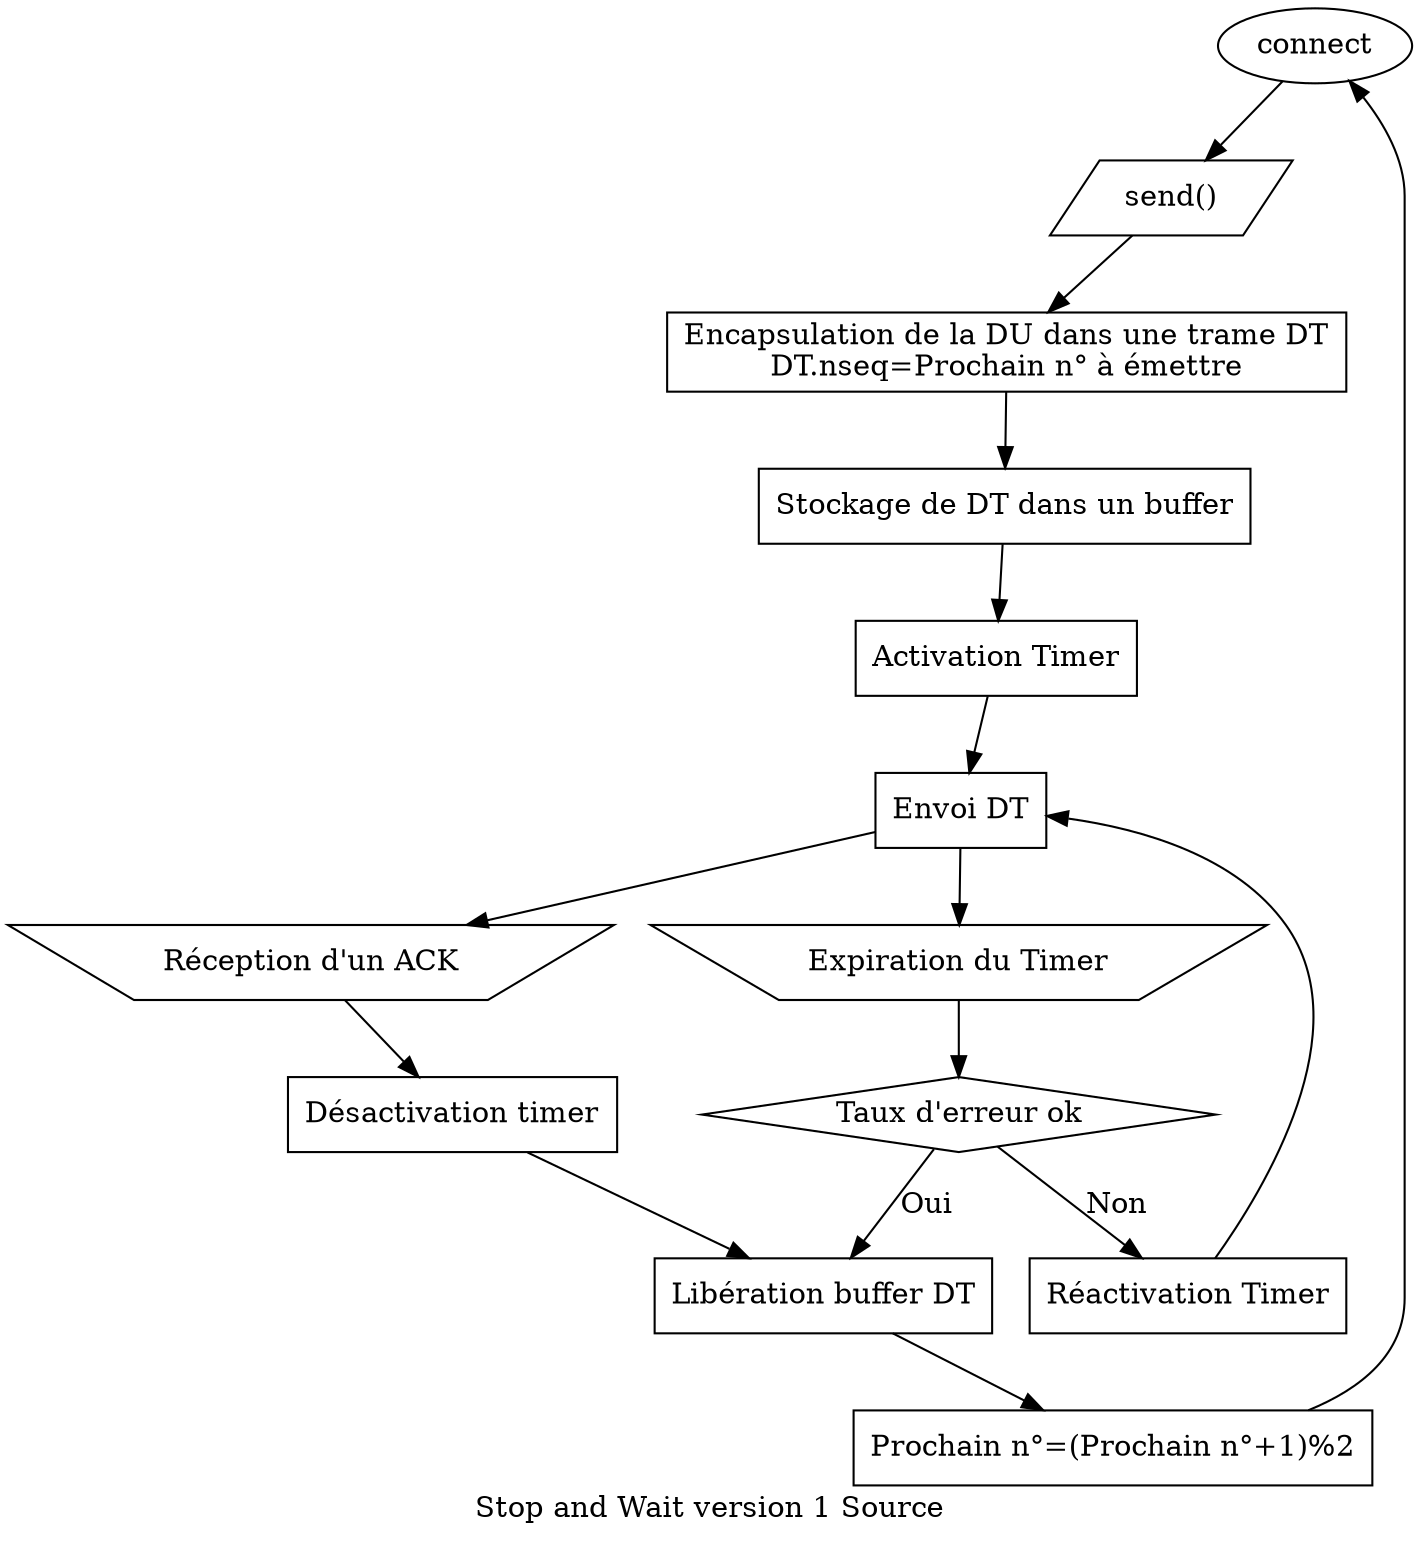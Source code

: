 digraph G {
    label="Stop and Wait version 1 Source";
    n0[label="connect"]
    n1[label="send()", shape="parallelogram"]
    n2[label="Encapsulation de la DU dans une trame DT\nDT.nseq=Prochain n° à émettre", shape="rectangle"]
    n3[label="Stockage de DT dans un buffer", shape="rectangle"]
    n4[label="Activation Timer", shape="rectangle"]
n5[label="Envoi DT", shape="rectangle"]
n6[label="Réception d'un ACK", shape="invtrapezium"]
n7[label="Désactivation timer", shape="rectangle"]
n8[label="Libération buffer DT", shape="rectangle"]
n8_1[label="Prochain n°=(Prochain n°+1)%2",shape="rectangle"]
n9[label="Expiration du Timer", shape="invtrapezium"]
n9_1[label="Taux d'erreur ok",shape="diamond"]
n9 -> n9_1
n9_1 -> n8[label="Oui"]
n10[label="Réactivation Timer", shape="rectangle"]
n9_1 -> n10[label="Non"]
n0 -> n1 -> n2 -> n3 -> n4 -> n5
n5->n6 -> n7 -> n8 ->n8_1-> n0
n5 -> n9 
n10 -> n5
}
